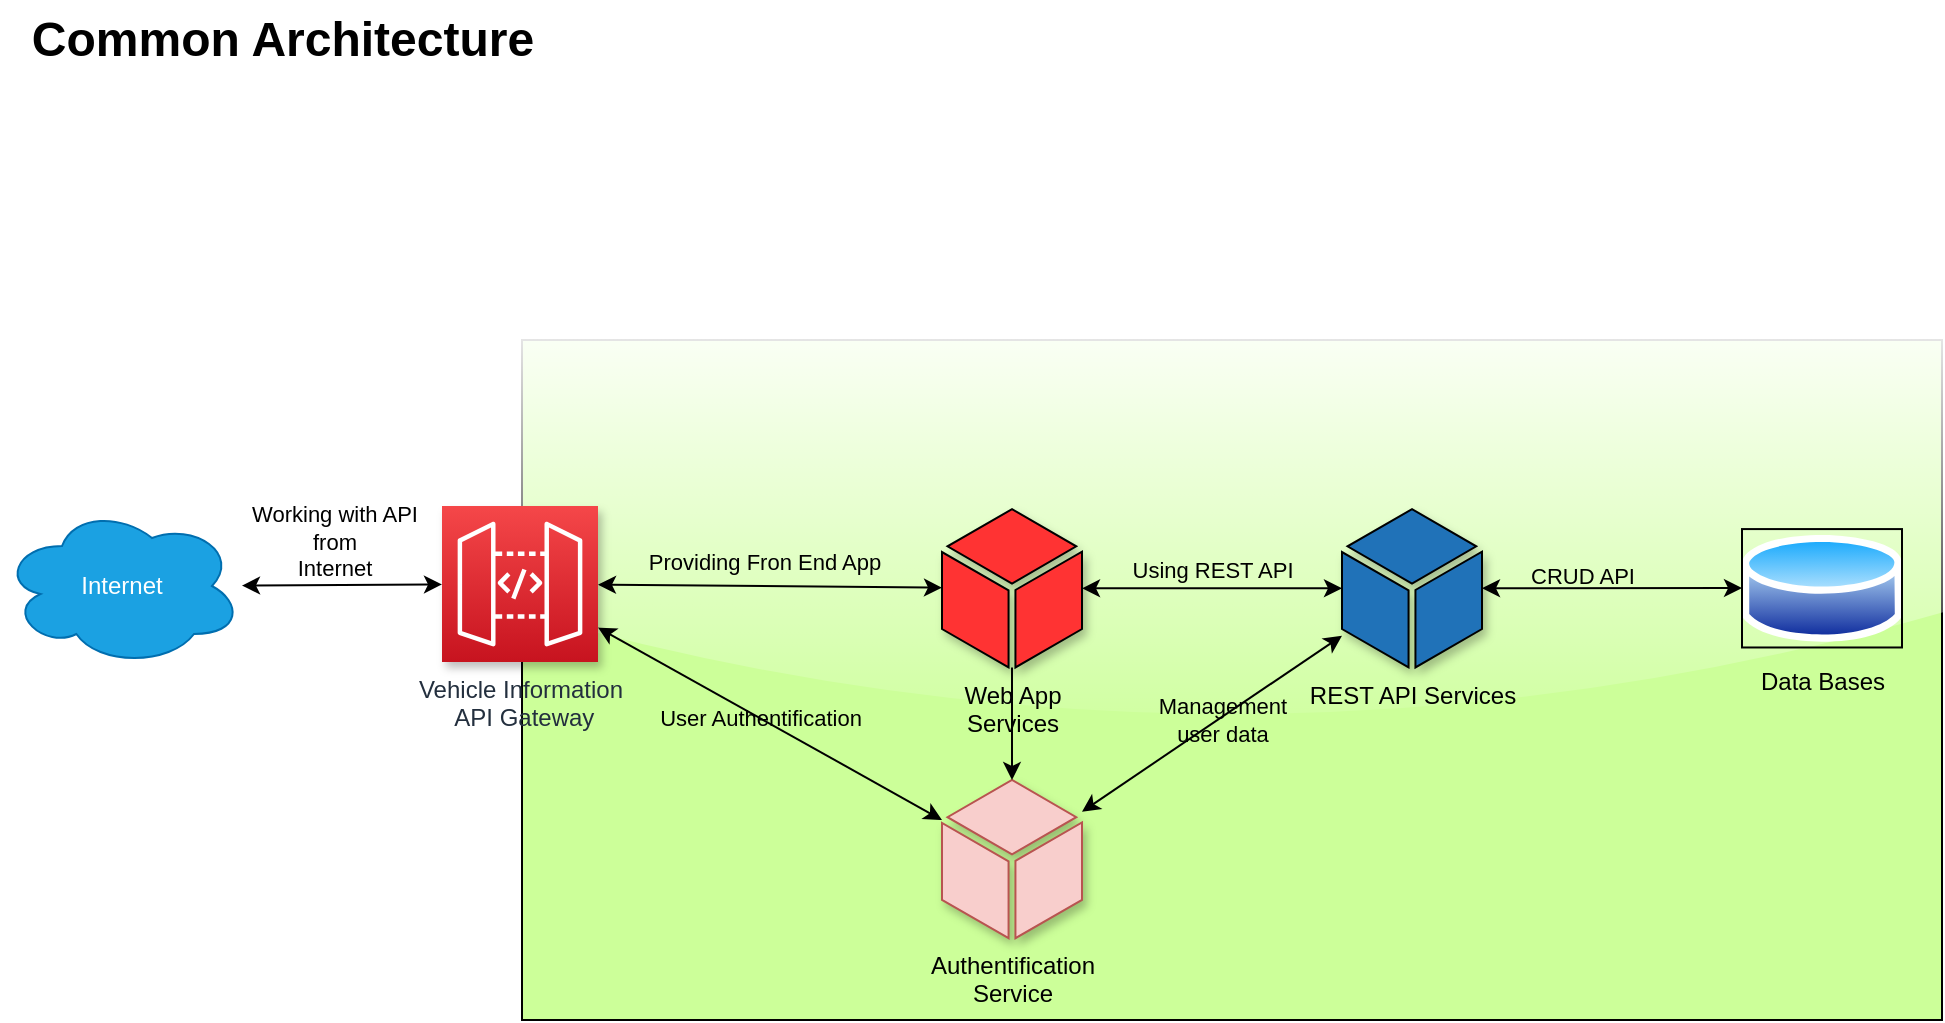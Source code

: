 <mxfile version="13.0.3" type="device" pages="3"><diagram id="9GkIHwQ6YdRrznmzFrjQ" name="Common Architecture"><mxGraphModel dx="946" dy="680" grid="1" gridSize="10" guides="1" tooltips="1" connect="1" arrows="1" fold="1" page="1" pageScale="1" pageWidth="1169" pageHeight="827" math="0" shadow="0"><root><mxCell id="jJHyQPTdIgJ9rxS4W0Nu-0"/><mxCell id="jJHyQPTdIgJ9rxS4W0Nu-1" parent="jJHyQPTdIgJ9rxS4W0Nu-0"/><mxCell id="1fZM5oYZZmJ8xO79-316-0" value="" style="rounded=0;whiteSpace=wrap;html=1;fillColor=#CCFF99;glass=1;" parent="jJHyQPTdIgJ9rxS4W0Nu-1" vertex="1"><mxGeometry x="260" y="180" width="710" height="340" as="geometry"/></mxCell><mxCell id="1fZM5oYZZmJ8xO79-316-1" value="Internet" style="ellipse;shape=cloud;whiteSpace=wrap;html=1;fillColor=#1ba1e2;strokeColor=#006EAF;fontColor=#ffffff;" parent="jJHyQPTdIgJ9rxS4W0Nu-1" vertex="1"><mxGeometry y="263" width="120" height="80" as="geometry"/></mxCell><mxCell id="1fZM5oYZZmJ8xO79-316-2" value="Vehicle Information&lt;br&gt;&amp;nbsp;API Gateway" style="outlineConnect=0;fontColor=#232F3E;gradientColor=#F54749;gradientDirection=north;fillColor=#C7131F;strokeColor=#FFFFFF;dashed=0;verticalLabelPosition=bottom;verticalAlign=top;align=center;html=1;fontSize=12;fontStyle=0;aspect=fixed;shape=mxgraph.aws4.resourceIcon;resIcon=mxgraph.aws4.api_gateway;shadow=1;" parent="jJHyQPTdIgJ9rxS4W0Nu-1" vertex="1"><mxGeometry x="220" y="263" width="78" height="78" as="geometry"/></mxCell><mxCell id="1fZM5oYZZmJ8xO79-316-4" value="Authentification &lt;br&gt;Service" style="pointerEvents=1;shadow=1;dashed=0;html=1;strokeColor=#b85450;labelPosition=center;verticalLabelPosition=bottom;verticalAlign=top;outlineConnect=0;align=center;shape=mxgraph.office.concepts.node_generic;fillColor=#f8cecc;aspect=fixed;" parent="jJHyQPTdIgJ9rxS4W0Nu-1" vertex="1"><mxGeometry x="470" y="400" width="70" height="79.12" as="geometry"/></mxCell><mxCell id="1fZM5oYZZmJ8xO79-316-9" value="" style="endArrow=classic;startArrow=classic;html=1;" parent="jJHyQPTdIgJ9rxS4W0Nu-1" source="1fZM5oYZZmJ8xO79-316-1" target="1fZM5oYZZmJ8xO79-316-2" edge="1"><mxGeometry width="50" height="50" relative="1" as="geometry"><mxPoint x="150" y="240" as="sourcePoint"/><mxPoint x="200" y="190" as="targetPoint"/></mxGeometry></mxCell><mxCell id="1fZM5oYZZmJ8xO79-316-10" value="Working with API &lt;br&gt;from&lt;br&gt;Internet" style="edgeLabel;html=1;align=center;verticalAlign=bottom;resizable=0;points=[];fillColor=none;shadow=0;labelBackgroundColor=none;" parent="1fZM5oYZZmJ8xO79-316-9" vertex="1" connectable="0"><mxGeometry x="-0.083" relative="1" as="geometry"><mxPoint as="offset"/></mxGeometry></mxCell><mxCell id="1fZM5oYZZmJ8xO79-316-21" value="Common Architecture" style="text;strokeColor=none;fillColor=none;html=1;fontSize=24;fontStyle=1;verticalAlign=middle;align=center;" parent="jJHyQPTdIgJ9rxS4W0Nu-1" vertex="1"><mxGeometry x="90" y="10" width="100" height="40" as="geometry"/></mxCell><mxCell id="cGk93NGNFrd3_WCI7Qpf-0" value="" style="edgeStyle=orthogonalEdgeStyle;rounded=0;orthogonalLoop=1;jettySize=auto;html=1;labelBackgroundColor=none;fontSize=19;" parent="jJHyQPTdIgJ9rxS4W0Nu-1" source="1fZM5oYZZmJ8xO79-316-22" target="1fZM5oYZZmJ8xO79-316-4" edge="1"><mxGeometry relative="1" as="geometry"/></mxCell><mxCell id="1fZM5oYZZmJ8xO79-316-22" value="Web App&lt;br&gt;Services" style="pointerEvents=1;shadow=1;dashed=0;html=1;strokeColor=#000000;labelPosition=center;verticalLabelPosition=bottom;verticalAlign=top;outlineConnect=0;align=center;shape=mxgraph.office.concepts.node_generic;fillColor=#FF3333;gradientColor=none;aspect=fixed;" parent="jJHyQPTdIgJ9rxS4W0Nu-1" vertex="1"><mxGeometry x="470" y="264.58" width="70" height="79.12" as="geometry"/></mxCell><mxCell id="1fZM5oYZZmJ8xO79-316-35" value="REST API Services" style="pointerEvents=1;shadow=1;dashed=0;html=1;strokeColor=#000000;labelPosition=center;verticalLabelPosition=bottom;verticalAlign=top;outlineConnect=0;align=center;shape=mxgraph.office.concepts.node_generic;fillColor=#2072B8;aspect=fixed;" parent="jJHyQPTdIgJ9rxS4W0Nu-1" vertex="1"><mxGeometry x="670" y="264.58" width="70" height="79.12" as="geometry"/></mxCell><mxCell id="1fZM5oYZZmJ8xO79-316-37" value="Using REST API" style="endArrow=classic;startArrow=classic;html=1;labelBackgroundColor=none;verticalAlign=bottom;" parent="jJHyQPTdIgJ9rxS4W0Nu-1" source="1fZM5oYZZmJ8xO79-316-22" target="1fZM5oYZZmJ8xO79-316-35" edge="1"><mxGeometry width="50" height="50" relative="1" as="geometry"><mxPoint x="686" y="99.996" as="sourcePoint"/><mxPoint x="890" y="143.244" as="targetPoint"/></mxGeometry></mxCell><mxCell id="1fZM5oYZZmJ8xO79-316-39" value="Data Bases" style="aspect=fixed;perimeter=ellipsePerimeter;html=1;align=center;shadow=0;dashed=0;spacingTop=3;image;image=img/lib/active_directory/database.svg;glass=1;labelBackgroundColor=none;strokeColor=#FFFFFF;fillColor=#FF3333;gradientColor=none;fontColor=#000000;labelBorderColor=none;imageBorder=#000000;imageBackground=none;" parent="jJHyQPTdIgJ9rxS4W0Nu-1" vertex="1"><mxGeometry x="870" y="274.54" width="80" height="59.2" as="geometry"/></mxCell><mxCell id="1fZM5oYZZmJ8xO79-316-48" value="" style="endArrow=classic;startArrow=classic;html=1;labelBackgroundColor=none;fontColor=#000000;" parent="jJHyQPTdIgJ9rxS4W0Nu-1" source="1fZM5oYZZmJ8xO79-316-35" target="1fZM5oYZZmJ8xO79-316-39" edge="1"><mxGeometry width="50" height="50" relative="1" as="geometry"><mxPoint x="800" y="400" as="sourcePoint"/><mxPoint x="850" y="350" as="targetPoint"/></mxGeometry></mxCell><mxCell id="1fZM5oYZZmJ8xO79-316-49" value="CRUD API" style="edgeLabel;html=1;align=center;verticalAlign=bottom;resizable=0;points=[];fontColor=#000000;labelBackgroundColor=none;" parent="1fZM5oYZZmJ8xO79-316-48" vertex="1" connectable="0"><mxGeometry x="-0.237" y="-2" relative="1" as="geometry"><mxPoint as="offset"/></mxGeometry></mxCell><mxCell id="1fZM5oYZZmJ8xO79-316-50" value="" style="endArrow=classic;startArrow=classic;html=1;labelBackgroundColor=none;fontColor=#000000;" parent="jJHyQPTdIgJ9rxS4W0Nu-1" source="1fZM5oYZZmJ8xO79-316-2" target="1fZM5oYZZmJ8xO79-316-22" edge="1"><mxGeometry width="50" height="50" relative="1" as="geometry"><mxPoint x="350" y="330" as="sourcePoint"/><mxPoint x="400" y="280" as="targetPoint"/></mxGeometry></mxCell><mxCell id="1fZM5oYZZmJ8xO79-316-53" value="Providing Fron End App" style="edgeLabel;html=1;align=center;verticalAlign=bottom;resizable=0;points=[];fontColor=#000000;labelBackgroundColor=none;" parent="1fZM5oYZZmJ8xO79-316-50" vertex="1" connectable="0"><mxGeometry x="-0.042" y="4" relative="1" as="geometry"><mxPoint as="offset"/></mxGeometry></mxCell><mxCell id="1fZM5oYZZmJ8xO79-316-51" value="" style="endArrow=classic;startArrow=classic;html=1;labelBackgroundColor=none;fontColor=#000000;" parent="jJHyQPTdIgJ9rxS4W0Nu-1" source="1fZM5oYZZmJ8xO79-316-2" target="1fZM5oYZZmJ8xO79-316-4" edge="1"><mxGeometry width="50" height="50" relative="1" as="geometry"><mxPoint x="360" y="430" as="sourcePoint"/><mxPoint x="410" y="380" as="targetPoint"/></mxGeometry></mxCell><mxCell id="1fZM5oYZZmJ8xO79-316-54" value="User Authentification" style="edgeLabel;html=1;align=center;verticalAlign=middle;resizable=0;points=[];fontColor=#000000;labelBackgroundColor=none;labelBorderColor=none;" parent="1fZM5oYZZmJ8xO79-316-51" vertex="1" connectable="0"><mxGeometry x="-0.05" y="1" relative="1" as="geometry"><mxPoint x="-1" as="offset"/></mxGeometry></mxCell><mxCell id="1fZM5oYZZmJ8xO79-316-52" value="" style="endArrow=classic;startArrow=classic;html=1;labelBackgroundColor=none;fontColor=#000000;" parent="jJHyQPTdIgJ9rxS4W0Nu-1" source="1fZM5oYZZmJ8xO79-316-4" target="1fZM5oYZZmJ8xO79-316-35" edge="1"><mxGeometry width="50" height="50" relative="1" as="geometry"><mxPoint x="580" y="450" as="sourcePoint"/><mxPoint x="630" y="400" as="targetPoint"/></mxGeometry></mxCell><mxCell id="1fZM5oYZZmJ8xO79-316-55" value="Management&lt;br&gt;user data" style="edgeLabel;html=1;align=center;verticalAlign=middle;resizable=0;points=[];fontColor=#000000;labelBackgroundColor=none;" parent="1fZM5oYZZmJ8xO79-316-52" vertex="1" connectable="0"><mxGeometry x="0.055" y="-1" relative="1" as="geometry"><mxPoint as="offset"/></mxGeometry></mxCell></root></mxGraphModel></diagram><diagram id="VieOF4h70ry7wVbstSVt" name="Common Detailed Architecture"><mxGraphModel dx="946" dy="680" grid="1" gridSize="10" guides="1" tooltips="1" connect="1" arrows="1" fold="1" page="1" pageScale="1" pageWidth="1169" pageHeight="827" background="#F2F2F2" math="0" shadow="1"><root><mxCell id="0"/><mxCell id="1" parent="0"/><mxCell id="y7tOjT99QOfOmCgYSFyc-2" value="" style="rounded=0;whiteSpace=wrap;html=1;fillColor=#CCFF99;glass=1;" parent="1" vertex="1"><mxGeometry x="260" y="60" width="820" height="690" as="geometry"/></mxCell><mxCell id="fGMHuEC54i5QhhpVfo4n-1" value="Internet" style="ellipse;shape=cloud;whiteSpace=wrap;html=1;fillColor=#1ba1e2;strokeColor=#006EAF;fontColor=#ffffff;" parent="1" vertex="1"><mxGeometry y="263" width="120" height="80" as="geometry"/></mxCell><mxCell id="fGMHuEC54i5QhhpVfo4n-2" value="Vehicle Information&lt;br&gt;&amp;nbsp;API Gateway" style="outlineConnect=0;fontColor=#232F3E;gradientColor=#F54749;gradientDirection=north;fillColor=#C7131F;strokeColor=#FFFFFF;dashed=0;verticalLabelPosition=bottom;verticalAlign=top;align=center;html=1;fontSize=12;fontStyle=0;aspect=fixed;shape=mxgraph.aws4.resourceIcon;resIcon=mxgraph.aws4.api_gateway;shadow=1;" parent="1" vertex="1"><mxGeometry x="220" y="263" width="78" height="78" as="geometry"/></mxCell><mxCell id="fGMHuEC54i5QhhpVfo4n-4" value="REST Search Service" style="pointerEvents=1;shadow=1;dashed=0;html=1;strokeColor=#000000;labelPosition=center;verticalLabelPosition=bottom;verticalAlign=top;outlineConnect=0;align=center;shape=mxgraph.office.concepts.node_generic;fillColor=#2072B8;" parent="1" vertex="1"><mxGeometry x="690" y="193" width="46" height="52" as="geometry"/></mxCell><mxCell id="fGMHuEC54i5QhhpVfo4n-9" value="Authentification &lt;br&gt;Service" style="pointerEvents=1;shadow=0;dashed=0;html=1;strokeColor=#b85450;labelPosition=center;verticalLabelPosition=bottom;verticalAlign=top;outlineConnect=0;align=center;shape=mxgraph.office.concepts.node_generic;fillColor=#f8cecc;" parent="1" vertex="1"><mxGeometry x="536" y="580" width="46" height="52" as="geometry"/></mxCell><mxCell id="fGMHuEC54i5QhhpVfo4n-10" value="Data Import Services" style="pointerEvents=1;shadow=1;dashed=0;html=1;strokeColor=#7700CC;labelPosition=center;verticalLabelPosition=bottom;verticalAlign=top;outlineConnect=0;align=center;shape=mxgraph.office.concepts.node_generic;fillColor=#aa00ff;fontColor=#000000;" parent="1" vertex="1"><mxGeometry x="896" y="360" width="46" height="52" as="geometry"/></mxCell><mxCell id="fGMHuEC54i5QhhpVfo4n-11" value="Vehicle Information DB" style="outlineConnect=0;fontColor=#232F3E;gradientColor=none;fillColor=#3334B9;strokeColor=none;dashed=0;verticalLabelPosition=bottom;verticalAlign=top;align=center;html=1;fontSize=12;fontStyle=0;aspect=fixed;pointerEvents=1;shape=mxgraph.aws4.rds_postgresql_instance;" parent="1" vertex="1"><mxGeometry x="880" y="180" width="78" height="78" as="geometry"/></mxCell><mxCell id="fGMHuEC54i5QhhpVfo4n-12" value="User Database" style="outlineConnect=0;fontColor=#232F3E;gradientColor=none;fillColor=#3334B9;strokeColor=none;dashed=0;verticalLabelPosition=bottom;verticalAlign=top;align=center;html=1;fontSize=12;fontStyle=0;aspect=fixed;pointerEvents=1;shape=mxgraph.aws4.rds_postgresql_instance;" parent="1" vertex="1"><mxGeometry x="880" y="520" width="78" height="78" as="geometry"/></mxCell><mxCell id="fGMHuEC54i5QhhpVfo4n-15" value="" style="endArrow=classic;startArrow=classic;html=1;" parent="1" source="fGMHuEC54i5QhhpVfo4n-1" target="fGMHuEC54i5QhhpVfo4n-2" edge="1"><mxGeometry width="50" height="50" relative="1" as="geometry"><mxPoint x="150" y="240" as="sourcePoint"/><mxPoint x="200" y="190" as="targetPoint"/></mxGeometry></mxCell><mxCell id="y7tOjT99QOfOmCgYSFyc-3" value="Working with API &lt;br&gt;from&lt;br&gt;Internet" style="edgeLabel;html=1;align=center;verticalAlign=bottom;resizable=0;points=[];fillColor=none;shadow=0;labelBackgroundColor=none;" parent="fGMHuEC54i5QhhpVfo4n-15" vertex="1" connectable="0"><mxGeometry x="-0.083" relative="1" as="geometry"><mxPoint as="offset"/></mxGeometry></mxCell><mxCell id="fGMHuEC54i5QhhpVfo4n-18" value="Gather Vehicle&lt;br&gt;Information" style="endArrow=classic;html=1;labelBackgroundColor=none;" parent="1" source="fGMHuEC54i5QhhpVfo4n-4" target="fGMHuEC54i5QhhpVfo4n-11" edge="1"><mxGeometry width="50" height="50" relative="1" as="geometry"><mxPoint x="690" y="170" as="sourcePoint"/><mxPoint x="740" y="120" as="targetPoint"/></mxGeometry></mxCell><mxCell id="fGMHuEC54i5QhhpVfo4n-19" value="Using REST API" style="endArrow=classic;startArrow=classic;html=1;labelBackgroundColor=none;" parent="1" source="y7tOjT99QOfOmCgYSFyc-7" target="fGMHuEC54i5QhhpVfo4n-4" edge="1"><mxGeometry width="50" height="50" relative="1" as="geometry"><mxPoint x="666" y="119.365" as="sourcePoint"/><mxPoint x="560" y="130" as="targetPoint"/></mxGeometry></mxCell><mxCell id="fGMHuEC54i5QhhpVfo4n-20" value="Providing Search functionality&lt;br&gt;to outside" style="endArrow=classic;startArrow=classic;html=1;labelBackgroundColor=none;verticalAlign=middle;" parent="1" source="fGMHuEC54i5QhhpVfo4n-2" target="y7tOjT99QOfOmCgYSFyc-7" edge="1"><mxGeometry width="50" height="50" relative="1" as="geometry"><mxPoint x="340" y="180" as="sourcePoint"/><mxPoint x="620" y="108" as="targetPoint"/></mxGeometry></mxCell><mxCell id="fGMHuEC54i5QhhpVfo4n-21" value="Get Information about&lt;br&gt;registered users" style="endArrow=classic;html=1;labelBackgroundColor=none;" parent="1" source="fGMHuEC54i5QhhpVfo4n-9" target="fGMHuEC54i5QhhpVfo4n-12" edge="1"><mxGeometry width="50" height="50" relative="1" as="geometry"><mxPoint x="690" y="390" as="sourcePoint"/><mxPoint x="740" y="340" as="targetPoint"/></mxGeometry></mxCell><mxCell id="fGMHuEC54i5QhhpVfo4n-22" value="Session Database" style="outlineConnect=0;fontColor=#232F3E;gradientColor=none;fillColor=#3334B9;strokeColor=none;dashed=0;verticalLabelPosition=bottom;verticalAlign=top;align=center;html=1;fontSize=12;fontStyle=0;aspect=fixed;pointerEvents=1;shape=mxgraph.aws4.rds_postgresql_instance;" parent="1" vertex="1"><mxGeometry x="880" y="630" width="78" height="78" as="geometry"/></mxCell><mxCell id="fGMHuEC54i5QhhpVfo4n-23" value="" style="endArrow=classic;html=1;" parent="1" source="fGMHuEC54i5QhhpVfo4n-9" target="fGMHuEC54i5QhhpVfo4n-22" edge="1"><mxGeometry width="50" height="50" relative="1" as="geometry"><mxPoint x="630" y="450" as="sourcePoint"/><mxPoint x="680" y="400" as="targetPoint"/><Array as="points"/></mxGeometry></mxCell><mxCell id="fGMHuEC54i5QhhpVfo4n-24" value="Get information about&lt;br&gt;user session" style="edgeLabel;html=1;align=center;verticalAlign=middle;resizable=0;points=[];labelBorderColor=none;labelBackgroundColor=none;" parent="fGMHuEC54i5QhhpVfo4n-23" vertex="1" connectable="0"><mxGeometry x="-0.185" y="2" relative="1" as="geometry"><mxPoint as="offset"/></mxGeometry></mxCell><mxCell id="fGMHuEC54i5QhhpVfo4n-27" value="Gather User Details" style="endArrow=classic;html=1;labelBackgroundColor=none;" parent="1" source="y7tOjT99QOfOmCgYSFyc-15" target="fGMHuEC54i5QhhpVfo4n-12" edge="1"><mxGeometry width="50" height="50" relative="1" as="geometry"><mxPoint x="885.569" y="422" as="sourcePoint"/><mxPoint x="870" y="210" as="targetPoint"/></mxGeometry></mxCell><mxCell id="fGMHuEC54i5QhhpVfo4n-29" value="" style="endArrow=classic;startArrow=classic;html=1;" parent="1" source="fGMHuEC54i5QhhpVfo4n-2" target="fGMHuEC54i5QhhpVfo4n-9" edge="1"><mxGeometry width="50" height="50" relative="1" as="geometry"><mxPoint x="460" y="370" as="sourcePoint"/><mxPoint x="510" y="320" as="targetPoint"/></mxGeometry></mxCell><mxCell id="fGMHuEC54i5QhhpVfo4n-30" value="Authentification of &lt;br&gt;the user request" style="edgeLabel;html=1;align=center;verticalAlign=middle;resizable=0;points=[];labelBackgroundColor=none;" parent="fGMHuEC54i5QhhpVfo4n-29" vertex="1" connectable="0"><mxGeometry x="-0.125" y="1" relative="1" as="geometry"><mxPoint as="offset"/></mxGeometry></mxCell><mxCell id="fGMHuEC54i5QhhpVfo4n-33" value="Common Detailed Architecture" style="text;strokeColor=none;fillColor=none;html=1;fontSize=24;fontStyle=1;verticalAlign=middle;align=center;" parent="1" vertex="1"><mxGeometry x="140" y="10" width="100" height="40" as="geometry"/></mxCell><mxCell id="y7tOjT99QOfOmCgYSFyc-7" value="Vehicle&lt;br&gt;Client&lt;br&gt;App&lt;br&gt;Service" style="pointerEvents=1;shadow=1;dashed=0;html=1;strokeColor=#000000;labelPosition=center;verticalLabelPosition=bottom;verticalAlign=top;outlineConnect=0;align=center;shape=mxgraph.office.concepts.node_generic;fillColor=#FF3333;gradientColor=none;" parent="1" vertex="1"><mxGeometry x="490" y="145" width="46" height="52" as="geometry"/></mxCell><mxCell id="y7tOjT99QOfOmCgYSFyc-8" value="User Management&amp;nbsp;&lt;br&gt;App&lt;br&gt;Service" style="pointerEvents=1;shadow=1;dashed=0;html=1;strokeColor=#000000;labelPosition=center;verticalLabelPosition=bottom;verticalAlign=top;outlineConnect=0;align=center;shape=mxgraph.office.concepts.node_generic;fillColor=#FF3333;gradientColor=none;" parent="1" vertex="1"><mxGeometry x="490" y="398" width="46" height="52" as="geometry"/></mxCell><mxCell id="y7tOjT99QOfOmCgYSFyc-9" value="" style="endArrow=classic;startArrow=classic;html=1;" parent="1" source="fGMHuEC54i5QhhpVfo4n-2" target="y7tOjT99QOfOmCgYSFyc-8" edge="1"><mxGeometry width="50" height="50" relative="1" as="geometry"><mxPoint x="510" y="260" as="sourcePoint"/><mxPoint x="560" y="210" as="targetPoint"/></mxGeometry></mxCell><mxCell id="y7tOjT99QOfOmCgYSFyc-10" value="Providin User management&lt;br&gt;functionality to outside" style="edgeLabel;html=1;align=center;verticalAlign=middle;resizable=0;points=[];labelBackgroundColor=none;" parent="y7tOjT99QOfOmCgYSFyc-9" vertex="1" connectable="0"><mxGeometry x="0.188" relative="1" as="geometry"><mxPoint as="offset"/></mxGeometry></mxCell><mxCell id="y7tOjT99QOfOmCgYSFyc-11" value="App Management&lt;br&gt;Service" style="pointerEvents=1;shadow=1;dashed=0;html=1;strokeColor=#000000;labelPosition=center;verticalLabelPosition=bottom;verticalAlign=top;outlineConnect=0;align=center;shape=mxgraph.office.concepts.node_generic;fillColor=#FF3333;gradientColor=none;" parent="1" vertex="1"><mxGeometry x="490" y="276" width="46" height="52" as="geometry"/></mxCell><mxCell id="y7tOjT99QOfOmCgYSFyc-12" value="" style="endArrow=classic;startArrow=classic;html=1;" parent="1" source="y7tOjT99QOfOmCgYSFyc-11" target="fGMHuEC54i5QhhpVfo4n-2" edge="1"><mxGeometry width="50" height="50" relative="1" as="geometry"><mxPoint x="210" y="410" as="sourcePoint"/><mxPoint x="260" y="360" as="targetPoint"/></mxGeometry></mxCell><mxCell id="y7tOjT99QOfOmCgYSFyc-13" value="&lt;span style=&quot;font-size: 12px;&quot;&gt;Providing App Management&lt;/span&gt;&lt;br style=&quot;font-size: 12px;&quot;&gt;&lt;span style=&quot;font-size: 12px;&quot;&gt;to outside&lt;br&gt;&lt;/span&gt;" style="edgeLabel;html=1;align=center;verticalAlign=middle;resizable=0;points=[];labelBackgroundColor=none;" parent="y7tOjT99QOfOmCgYSFyc-12" vertex="1" connectable="0"><mxGeometry x="0.071" y="1" relative="1" as="geometry"><mxPoint as="offset"/></mxGeometry></mxCell><mxCell id="y7tOjT99QOfOmCgYSFyc-14" value="REST App Management&lt;br&gt;Service" style="pointerEvents=1;shadow=1;dashed=0;html=1;strokeColor=#000000;labelPosition=center;verticalLabelPosition=bottom;verticalAlign=top;outlineConnect=0;align=center;shape=mxgraph.office.concepts.node_generic;fillColor=#2072B8;" parent="1" vertex="1"><mxGeometry x="690" y="310" width="46" height="52" as="geometry"/></mxCell><mxCell id="y7tOjT99QOfOmCgYSFyc-15" value="REST User&lt;br&gt;Service" style="pointerEvents=1;shadow=1;dashed=0;html=1;strokeColor=#000000;labelPosition=center;verticalLabelPosition=bottom;verticalAlign=top;outlineConnect=0;align=center;shape=mxgraph.office.concepts.node_generic;fillColor=#2072B8;" parent="1" vertex="1"><mxGeometry x="690" y="430" width="46" height="52" as="geometry"/></mxCell><mxCell id="y7tOjT99QOfOmCgYSFyc-16" value="" style="endArrow=classic;startArrow=classic;html=1;" parent="1" source="y7tOjT99QOfOmCgYSFyc-11" target="y7tOjT99QOfOmCgYSFyc-14" edge="1"><mxGeometry width="50" height="50" relative="1" as="geometry"><mxPoint x="740" y="400" as="sourcePoint"/><mxPoint x="790" y="350" as="targetPoint"/></mxGeometry></mxCell><mxCell id="y7tOjT99QOfOmCgYSFyc-17" value="Using REST API" style="edgeLabel;html=1;align=center;verticalAlign=middle;resizable=0;points=[];labelBackgroundColor=none;" parent="y7tOjT99QOfOmCgYSFyc-16" vertex="1" connectable="0"><mxGeometry x="-0.294" relative="1" as="geometry"><mxPoint x="32" as="offset"/></mxGeometry></mxCell><mxCell id="y7tOjT99QOfOmCgYSFyc-18" value="Using REST API" style="endArrow=classic;startArrow=classic;html=1;labelBackgroundColor=none;" parent="1" source="y7tOjT99QOfOmCgYSFyc-8" target="y7tOjT99QOfOmCgYSFyc-15" edge="1"><mxGeometry width="50" height="50" relative="1" as="geometry"><mxPoint x="770" y="610" as="sourcePoint"/><mxPoint x="820" y="560" as="targetPoint"/></mxGeometry></mxCell><mxCell id="y7tOjT99QOfOmCgYSFyc-19" value="Triggers Data&lt;br&gt;Update" style="endArrow=classic;html=1;labelBackgroundColor=none;" parent="1" source="y7tOjT99QOfOmCgYSFyc-14" target="fGMHuEC54i5QhhpVfo4n-10" edge="1"><mxGeometry width="50" height="50" relative="1" as="geometry"><mxPoint x="910" y="430" as="sourcePoint"/><mxPoint x="960" y="380" as="targetPoint"/></mxGeometry></mxCell><mxCell id="y7tOjT99QOfOmCgYSFyc-20" value="REST User Searches&lt;br&gt;Service" style="pointerEvents=1;shadow=1;dashed=0;html=1;strokeColor=#000000;labelPosition=center;verticalLabelPosition=bottom;verticalAlign=top;outlineConnect=0;align=center;shape=mxgraph.office.concepts.node_generic;fillColor=#2072B8;" parent="1" vertex="1"><mxGeometry x="690" y="80" width="46" height="52" as="geometry"/></mxCell><mxCell id="y7tOjT99QOfOmCgYSFyc-22" value="Using REST API" style="endArrow=classic;startArrow=classic;html=1;labelBackgroundColor=none;" parent="1" source="y7tOjT99QOfOmCgYSFyc-7" target="y7tOjT99QOfOmCgYSFyc-20" edge="1"><mxGeometry width="50" height="50" relative="1" as="geometry"><mxPoint x="686" y="99.996" as="sourcePoint"/><mxPoint x="890" y="143.244" as="targetPoint"/></mxGeometry></mxCell><mxCell id="y7tOjT99QOfOmCgYSFyc-23" value="Gather Saved &lt;br&gt;Searches" style="endArrow=classic;html=1;labelBackgroundColor=none;" parent="1" source="y7tOjT99QOfOmCgYSFyc-20" target="SNL7RLCf3CIzsAtjaixK-1" edge="1"><mxGeometry width="50" height="50" relative="1" as="geometry"><mxPoint x="936" y="217.451" as="sourcePoint"/><mxPoint x="880" y="106" as="targetPoint"/></mxGeometry></mxCell><mxCell id="R4SiMX0smBCgNYA89emN-1" value="Discovery Service" style="pointerEvents=1;shadow=1;dashed=0;html=1;strokeColor=#005700;labelPosition=center;verticalLabelPosition=bottom;verticalAlign=top;outlineConnect=0;align=center;shape=mxgraph.office.concepts.node_generic;fillColor=#008a00;fontColor=#000000;" parent="1" vertex="1"><mxGeometry x="300" y="620" width="46" height="52" as="geometry"/></mxCell><mxCell id="SNL7RLCf3CIzsAtjaixK-1" value="User Search DB" style="outlineConnect=0;fontColor=#232F3E;gradientColor=#4D72F3;gradientDirection=north;fillColor=#3334B9;strokeColor=#ffffff;dashed=0;verticalLabelPosition=bottom;verticalAlign=top;align=center;html=1;fontSize=12;fontStyle=0;aspect=fixed;shape=mxgraph.aws4.resourceIcon;resIcon=mxgraph.aws4.documentdb_with_mongodb_compatibility;" parent="1" vertex="1"><mxGeometry x="880" y="67" width="78" height="78" as="geometry"/></mxCell><mxCell id="6kDhKkT2qEUI1yk5q5NS-6" value="" style="endArrow=classic;html=1;labelBackgroundColor=none;" parent="1" source="fGMHuEC54i5QhhpVfo4n-10" target="fGMHuEC54i5QhhpVfo4n-11" edge="1"><mxGeometry width="50" height="50" relative="1" as="geometry"><mxPoint x="900" y="360" as="sourcePoint"/><mxPoint x="950" y="310" as="targetPoint"/></mxGeometry></mxCell><mxCell id="d2xcneCyowb87xzqVKOj-1" value="Internal Proxy&lt;br&gt;Service" style="pointerEvents=1;shadow=1;dashed=0;html=1;strokeColor=#005700;labelPosition=center;verticalLabelPosition=bottom;verticalAlign=top;outlineConnect=0;align=center;shape=mxgraph.office.concepts.node_generic;fillColor=#008a00;fontColor=#000000;" vertex="1" parent="1"><mxGeometry x="298" y="520" width="46" height="52" as="geometry"/></mxCell><mxCell id="d2xcneCyowb87xzqVKOj-2" value="Configuration Service" style="pointerEvents=1;shadow=1;dashed=0;html=1;strokeColor=#005700;labelPosition=center;verticalLabelPosition=bottom;verticalAlign=top;outlineConnect=0;align=center;shape=mxgraph.office.concepts.node_generic;fillColor=#008a00;fontColor=#000000;" vertex="1" parent="1"><mxGeometry x="430" y="620" width="46" height="52" as="geometry"/></mxCell></root></mxGraphModel></diagram><diagram id="Cr9Nfif1NrKhCSh66Mzh" name="Data Import Services"><mxGraphModel dx="946" dy="680" grid="1" gridSize="10" guides="1" tooltips="1" connect="1" arrows="1" fold="1" page="1" pageScale="1" pageWidth="1169" pageHeight="827" background="#E6FFCC" math="0" shadow="0"><root><mxCell id="PrKOPAz5WQHnT33eincH-0"/><mxCell id="PrKOPAz5WQHnT33eincH-1" parent="PrKOPAz5WQHnT33eincH-0"/><mxCell id="L1IL1QJLutXr-cGmURs4-0" value="Data Import &lt;br&gt;Registration Service" style="pointerEvents=1;shadow=1;dashed=0;html=1;strokeColor=#7700CC;labelPosition=center;verticalLabelPosition=bottom;verticalAlign=top;outlineConnect=0;align=center;shape=mxgraph.office.concepts.node_generic;fillColor=#aa00ff;fontColor=#000000;" parent="PrKOPAz5WQHnT33eincH-1" vertex="1"><mxGeometry x="210" y="414" width="46" height="52" as="geometry"/></mxCell><mxCell id="L1IL1QJLutXr-cGmURs4-1" value="Vehicle Information DB" style="outlineConnect=0;fontColor=#232F3E;gradientColor=none;fillColor=#3334B9;strokeColor=none;dashed=0;verticalLabelPosition=bottom;verticalAlign=top;align=center;html=1;fontSize=12;fontStyle=0;aspect=fixed;pointerEvents=1;shape=mxgraph.aws4.rds_postgresql_instance;" parent="PrKOPAz5WQHnT33eincH-1" vertex="1"><mxGeometry x="604" y="87" width="58" height="58" as="geometry"/></mxCell><mxCell id="L1IL1QJLutXr-cGmURs4-2" value="REST App Management&lt;br&gt;Service" style="pointerEvents=1;shadow=1;dashed=0;html=1;strokeColor=#000000;labelPosition=center;verticalLabelPosition=bottom;verticalAlign=top;outlineConnect=0;align=center;shape=mxgraph.office.concepts.node_generic;fillColor=#2072B8;" parent="PrKOPAz5WQHnT33eincH-1" vertex="1"><mxGeometry x="50" y="250" width="46" height="52" as="geometry"/></mxCell><mxCell id="L1IL1QJLutXr-cGmURs4-3" value="Triggers Data&lt;br&gt;Update" style="endArrow=classic;html=1;labelBackgroundColor=none;" parent="PrKOPAz5WQHnT33eincH-1" source="L1IL1QJLutXr-cGmURs4-2" target="L1IL1QJLutXr-cGmURs4-0" edge="1"><mxGeometry width="50" height="50" relative="1" as="geometry"><mxPoint x="440" y="320" as="sourcePoint"/><mxPoint x="490" y="270" as="targetPoint"/></mxGeometry></mxCell><mxCell id="L1IL1QJLutXr-cGmURs4-4" value="Data Import &lt;br&gt;Koatuu Service" style="pointerEvents=1;shadow=1;dashed=0;html=1;strokeColor=#7700CC;labelPosition=center;verticalLabelPosition=bottom;verticalAlign=top;outlineConnect=0;align=center;shape=mxgraph.office.concepts.node_generic;fillColor=#aa00ff;fontColor=#000000;" parent="PrKOPAz5WQHnT33eincH-1" vertex="1"><mxGeometry x="210" y="93" width="46" height="52" as="geometry"/></mxCell><mxCell id="L1IL1QJLutXr-cGmURs4-5" value="Import Queues&lt;br&gt;(RabbitMQ)" style="outlineConnect=0;fontColor=#232F3E;gradientColor=none;fillColor=#BC1356;strokeColor=none;dashed=0;verticalLabelPosition=bottom;verticalAlign=top;align=center;html=1;fontSize=12;fontStyle=0;aspect=fixed;pointerEvents=1;shape=mxgraph.aws4.queue;labelBackgroundColor=none;" parent="PrKOPAz5WQHnT33eincH-1" vertex="1"><mxGeometry x="350" y="250" width="78" height="47" as="geometry"/></mxCell><mxCell id="L1IL1QJLutXr-cGmURs4-6" value="Data Persistence Service" style="pointerEvents=1;shadow=1;dashed=0;html=1;strokeColor=#7700CC;labelPosition=center;verticalLabelPosition=bottom;verticalAlign=top;outlineConnect=0;align=center;shape=mxgraph.office.concepts.node_generic;fillColor=#aa00ff;fontColor=#000000;" parent="PrKOPAz5WQHnT33eincH-1" vertex="1"><mxGeometry x="610" y="247.5" width="46" height="52" as="geometry"/></mxCell><mxCell id="L1IL1QJLutXr-cGmURs4-7" value="" style="endArrow=classic;html=1;labelBackgroundColor=none;" parent="PrKOPAz5WQHnT33eincH-1" source="L1IL1QJLutXr-cGmURs4-4" target="L1IL1QJLutXr-cGmURs4-5" edge="1"><mxGeometry width="50" height="50" relative="1" as="geometry"><mxPoint x="410" y="250" as="sourcePoint"/><mxPoint x="460" y="200" as="targetPoint"/></mxGeometry></mxCell><mxCell id="L1IL1QJLutXr-cGmURs4-9" value="Send Data to Queue" style="edgeLabel;html=1;align=center;verticalAlign=middle;resizable=0;points=[];labelBackgroundColor=none;" parent="L1IL1QJLutXr-cGmURs4-7" vertex="1" connectable="0"><mxGeometry x="-0.064" y="2" relative="1" as="geometry"><mxPoint as="offset"/></mxGeometry></mxCell><mxCell id="L1IL1QJLutXr-cGmURs4-8" value="" style="endArrow=classic;html=1;labelBackgroundColor=none;" parent="PrKOPAz5WQHnT33eincH-1" source="L1IL1QJLutXr-cGmURs4-0" target="L1IL1QJLutXr-cGmURs4-5" edge="1"><mxGeometry width="50" height="50" relative="1" as="geometry"><mxPoint x="440" y="440" as="sourcePoint"/><mxPoint x="490" y="390" as="targetPoint"/></mxGeometry></mxCell><mxCell id="L1IL1QJLutXr-cGmURs4-10" value="Send Data to Queue" style="edgeLabel;html=1;align=center;verticalAlign=middle;resizable=0;points=[];labelBackgroundColor=none;" parent="L1IL1QJLutXr-cGmURs4-8" vertex="1" connectable="0"><mxGeometry x="-0.144" relative="1" as="geometry"><mxPoint as="offset"/></mxGeometry></mxCell><mxCell id="L1IL1QJLutXr-cGmURs4-11" value="Triggers Data&lt;br&gt;Update" style="endArrow=classic;html=1;labelBackgroundColor=none;" parent="PrKOPAz5WQHnT33eincH-1" source="L1IL1QJLutXr-cGmURs4-2" target="L1IL1QJLutXr-cGmURs4-4" edge="1"><mxGeometry width="50" height="50" relative="1" as="geometry"><mxPoint x="110" y="139.997" as="sourcePoint"/><mxPoint x="274.0" y="210.283" as="targetPoint"/></mxGeometry></mxCell><mxCell id="L1IL1QJLutXr-cGmURs4-12" value="" style="endArrow=classic;html=1;labelBackgroundColor=none;" parent="PrKOPAz5WQHnT33eincH-1" source="L1IL1QJLutXr-cGmURs4-6" target="L1IL1QJLutXr-cGmURs4-5" edge="1"><mxGeometry width="50" height="50" relative="1" as="geometry"><mxPoint x="500" y="320" as="sourcePoint"/><mxPoint x="550" y="270" as="targetPoint"/></mxGeometry></mxCell><mxCell id="L1IL1QJLutXr-cGmURs4-13" value="Reads Data &lt;br&gt;from Queues" style="edgeLabel;html=1;align=center;verticalAlign=middle;resizable=0;points=[];labelBackgroundColor=none;" parent="L1IL1QJLutXr-cGmURs4-12" vertex="1" connectable="0"><mxGeometry x="0.173" relative="1" as="geometry"><mxPoint as="offset"/></mxGeometry></mxCell><mxCell id="L1IL1QJLutXr-cGmURs4-14" value="" style="endArrow=classic;html=1;labelBackgroundColor=none;" parent="PrKOPAz5WQHnT33eincH-1" source="L1IL1QJLutXr-cGmURs4-6" target="L1IL1QJLutXr-cGmURs4-1" edge="1"><mxGeometry width="50" height="50" relative="1" as="geometry"><mxPoint x="600" y="230" as="sourcePoint"/><mxPoint x="650" y="180" as="targetPoint"/></mxGeometry></mxCell><mxCell id="L1IL1QJLutXr-cGmURs4-15" value="Persist records into DB" style="edgeLabel;html=1;align=center;verticalAlign=middle;resizable=0;points=[];labelBackgroundColor=none;" parent="L1IL1QJLutXr-cGmURs4-14" vertex="1" connectable="0"><mxGeometry x="-0.167" y="1" relative="1" as="geometry"><mxPoint as="offset"/></mxGeometry></mxCell><mxCell id="IW0tAmitrwewYE806g05-1" value="Data Import Services Architecture" style="text;html=1;align=center;verticalAlign=middle;resizable=0;points=[];autosize=1;fontSize=19;fontStyle=1" parent="PrKOPAz5WQHnT33eincH-1" vertex="1"><mxGeometry x="10" y="10" width="320" height="30" as="geometry"/></mxCell><mxCell id="JN9KUglD6N9vnkrrxMou-0" value="Data Import &lt;br&gt;Service Centers&lt;br&gt;Service" style="pointerEvents=1;shadow=1;dashed=0;html=1;strokeColor=#7700CC;labelPosition=center;verticalLabelPosition=bottom;verticalAlign=top;outlineConnect=0;align=center;shape=mxgraph.office.concepts.node_generic;fillColor=#aa00ff;fontColor=#000000;" parent="PrKOPAz5WQHnT33eincH-1" vertex="1"><mxGeometry x="210" y="250" width="46" height="52" as="geometry"/></mxCell><mxCell id="JN9KUglD6N9vnkrrxMou-1" value="" style="endArrow=classic;html=1;" parent="PrKOPAz5WQHnT33eincH-1" source="L1IL1QJLutXr-cGmURs4-2" target="JN9KUglD6N9vnkrrxMou-0" edge="1"><mxGeometry width="50" height="50" relative="1" as="geometry"><mxPoint x="140" y="310" as="sourcePoint"/><mxPoint x="190" y="260" as="targetPoint"/></mxGeometry></mxCell><mxCell id="JN9KUglD6N9vnkrrxMou-3" value="Triggers Data&lt;br&gt;Update" style="edgeLabel;html=1;align=center;verticalAlign=middle;resizable=0;points=[];labelBackgroundColor=none;" parent="JN9KUglD6N9vnkrrxMou-1" vertex="1" connectable="0"><mxGeometry x="0.0" y="2" relative="1" as="geometry"><mxPoint as="offset"/></mxGeometry></mxCell><mxCell id="JN9KUglD6N9vnkrrxMou-2" value="" style="endArrow=classic;html=1;" parent="PrKOPAz5WQHnT33eincH-1" source="JN9KUglD6N9vnkrrxMou-0" target="L1IL1QJLutXr-cGmURs4-5" edge="1"><mxGeometry width="50" height="50" relative="1" as="geometry"><mxPoint x="290" y="320" as="sourcePoint"/><mxPoint x="340" y="270" as="targetPoint"/></mxGeometry></mxCell><mxCell id="JN9KUglD6N9vnkrrxMou-4" value="Send Data&lt;br&gt;to Queue" style="edgeLabel;html=1;align=center;verticalAlign=middle;resizable=0;points=[];labelBackgroundColor=none;" parent="JN9KUglD6N9vnkrrxMou-2" vertex="1" connectable="0"><mxGeometry x="-0.143" y="2" relative="1" as="geometry"><mxPoint y="1" as="offset"/></mxGeometry></mxCell></root></mxGraphModel></diagram></mxfile>